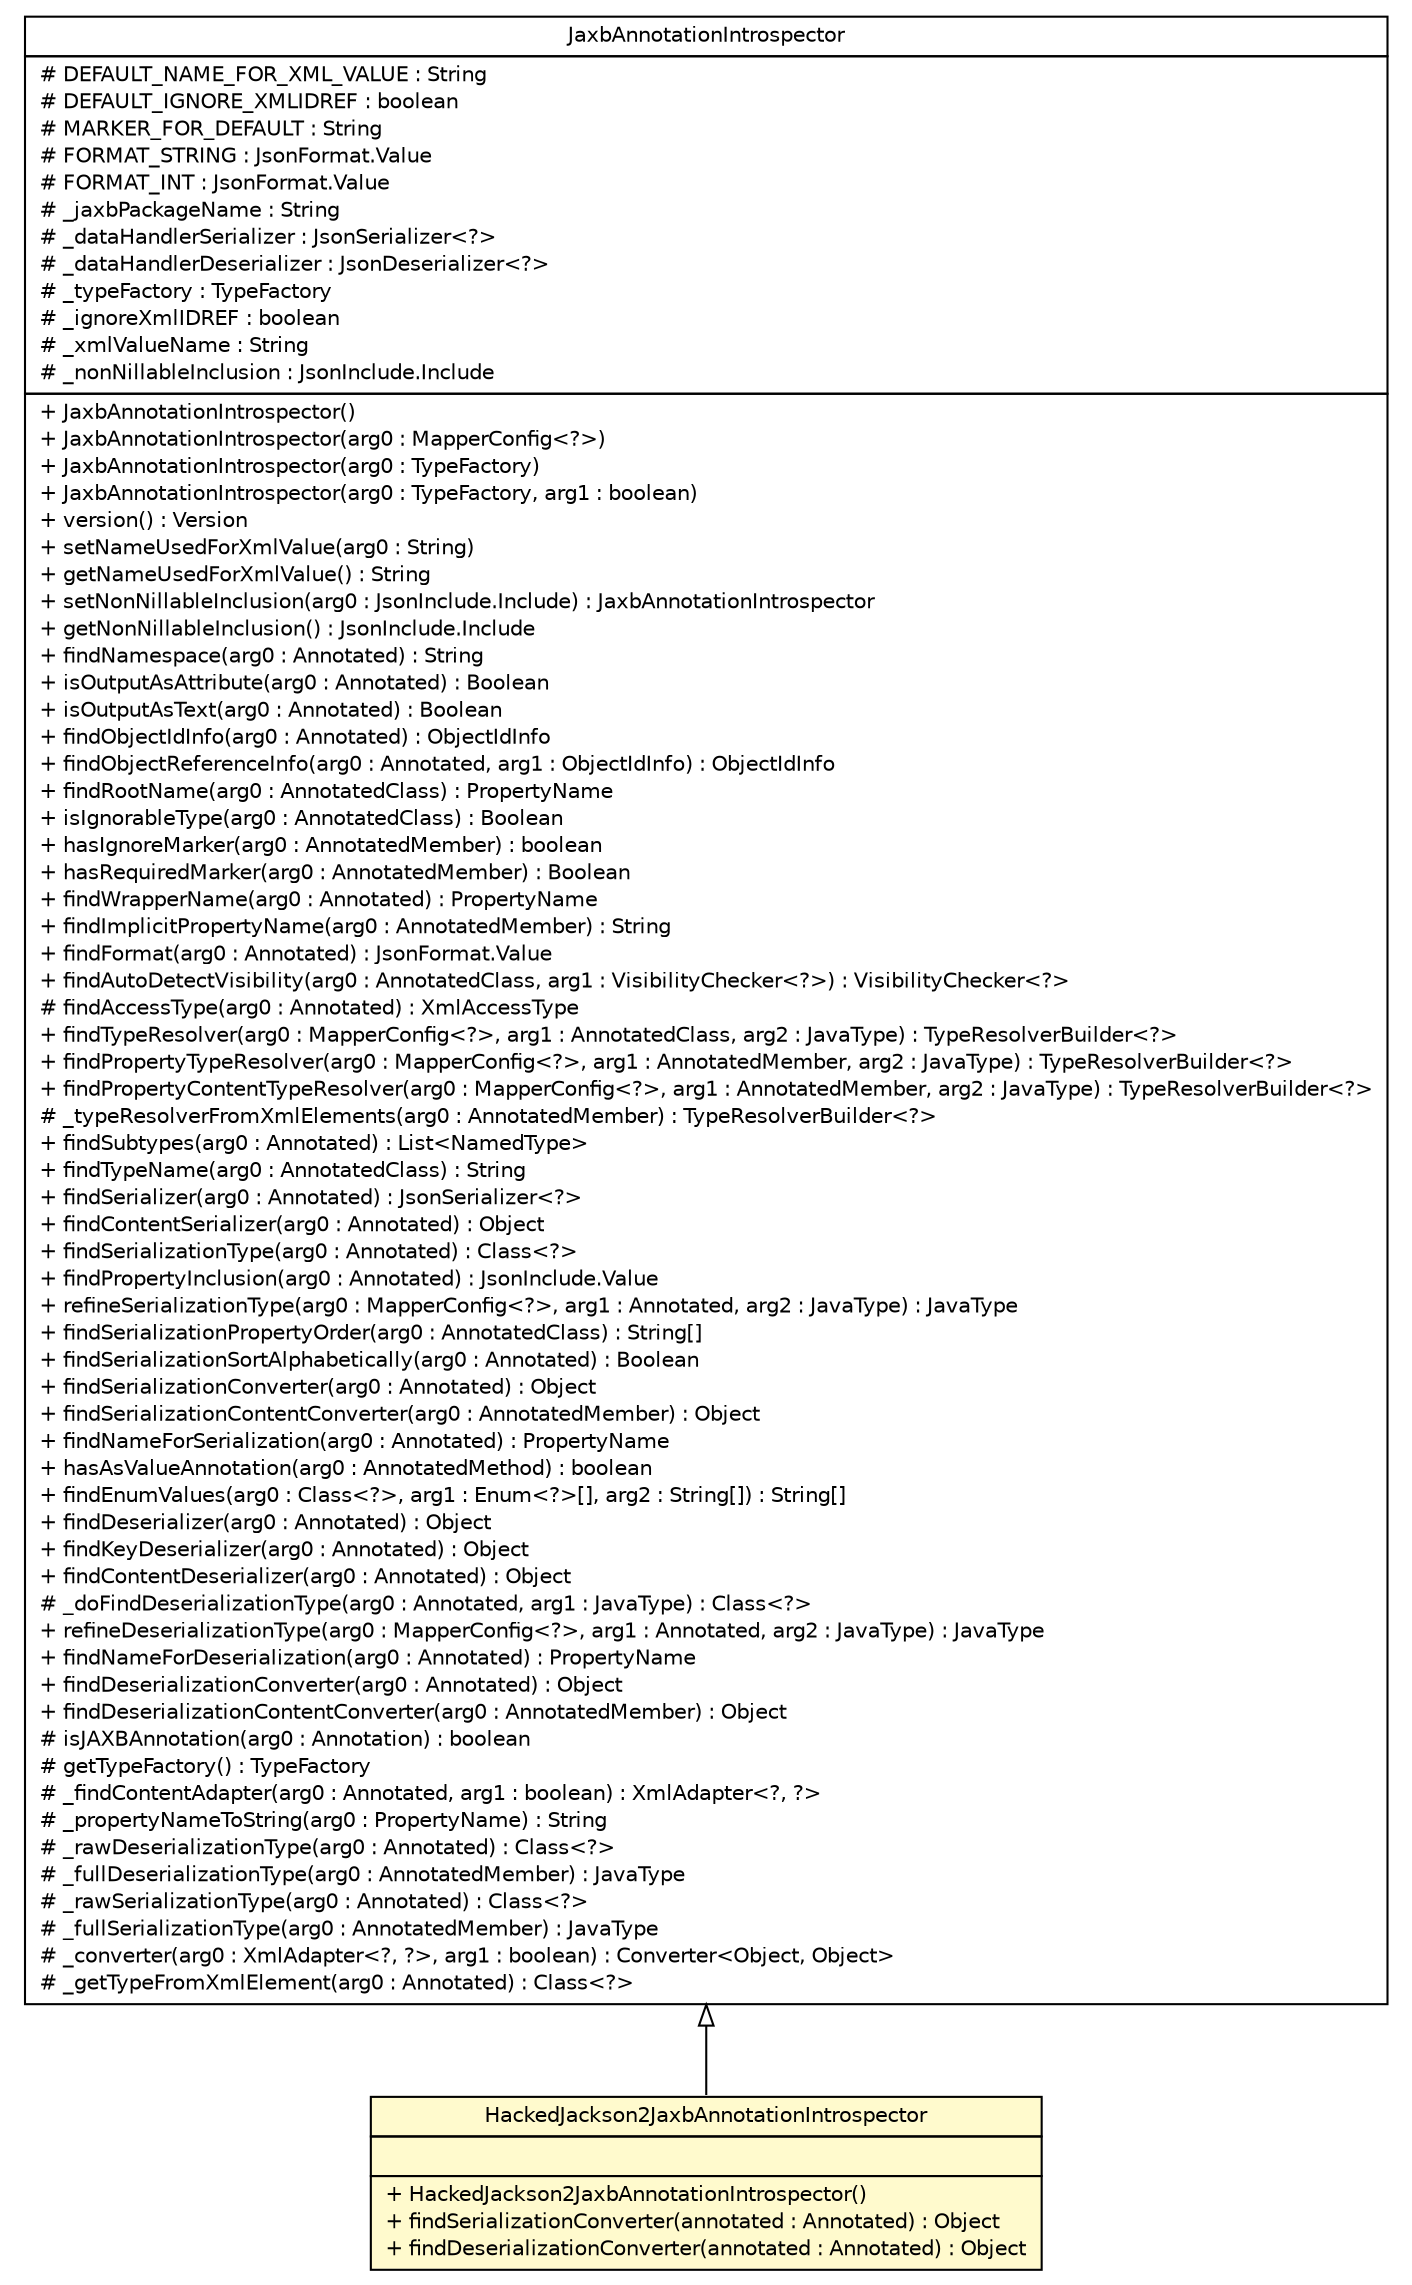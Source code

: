 #!/usr/local/bin/dot
#
# Class diagram 
# Generated by UMLGraph version R5_6-24-gf6e263 (http://www.umlgraph.org/)
#

digraph G {
	edge [fontname="Helvetica",fontsize=10,labelfontname="Helvetica",labelfontsize=10];
	node [fontname="Helvetica",fontsize=10,shape=plaintext];
	nodesep=0.25;
	ranksep=0.5;
	// top.infra.jackson2.HackedJackson2JaxbAnnotationIntrospector
	c16 [label=<<table title="top.infra.jackson2.HackedJackson2JaxbAnnotationIntrospector" border="0" cellborder="1" cellspacing="0" cellpadding="2" port="p" bgcolor="lemonChiffon" href="./HackedJackson2JaxbAnnotationIntrospector.html">
		<tr><td><table border="0" cellspacing="0" cellpadding="1">
<tr><td align="center" balign="center"> HackedJackson2JaxbAnnotationIntrospector </td></tr>
		</table></td></tr>
		<tr><td><table border="0" cellspacing="0" cellpadding="1">
<tr><td align="left" balign="left">  </td></tr>
		</table></td></tr>
		<tr><td><table border="0" cellspacing="0" cellpadding="1">
<tr><td align="left" balign="left"> + HackedJackson2JaxbAnnotationIntrospector() </td></tr>
<tr><td align="left" balign="left"> + findSerializationConverter(annotated : Annotated) : Object </td></tr>
<tr><td align="left" balign="left"> + findDeserializationConverter(annotated : Annotated) : Object </td></tr>
		</table></td></tr>
		</table>>, URL="./HackedJackson2JaxbAnnotationIntrospector.html", fontname="Helvetica", fontcolor="black", fontsize=10.0];
	//top.infra.jackson2.HackedJackson2JaxbAnnotationIntrospector extends com.fasterxml.jackson.module.jaxb.JaxbAnnotationIntrospector
	c19:p -> c16:p [dir=back,arrowtail=empty];
	// com.fasterxml.jackson.module.jaxb.JaxbAnnotationIntrospector
	c19 [label=<<table title="com.fasterxml.jackson.module.jaxb.JaxbAnnotationIntrospector" border="0" cellborder="1" cellspacing="0" cellpadding="2" port="p" href="http://java.sun.com/j2se/1.4.2/docs/api/com/fasterxml/jackson/module/jaxb/JaxbAnnotationIntrospector.html">
		<tr><td><table border="0" cellspacing="0" cellpadding="1">
<tr><td align="center" balign="center"> JaxbAnnotationIntrospector </td></tr>
		</table></td></tr>
		<tr><td><table border="0" cellspacing="0" cellpadding="1">
<tr><td align="left" balign="left"> # DEFAULT_NAME_FOR_XML_VALUE : String </td></tr>
<tr><td align="left" balign="left"> # DEFAULT_IGNORE_XMLIDREF : boolean </td></tr>
<tr><td align="left" balign="left"> # MARKER_FOR_DEFAULT : String </td></tr>
<tr><td align="left" balign="left"> # FORMAT_STRING : JsonFormat.Value </td></tr>
<tr><td align="left" balign="left"> # FORMAT_INT : JsonFormat.Value </td></tr>
<tr><td align="left" balign="left"> # _jaxbPackageName : String </td></tr>
<tr><td align="left" balign="left"> # _dataHandlerSerializer : JsonSerializer&lt;?&gt; </td></tr>
<tr><td align="left" balign="left"> # _dataHandlerDeserializer : JsonDeserializer&lt;?&gt; </td></tr>
<tr><td align="left" balign="left"> # _typeFactory : TypeFactory </td></tr>
<tr><td align="left" balign="left"> # _ignoreXmlIDREF : boolean </td></tr>
<tr><td align="left" balign="left"> # _xmlValueName : String </td></tr>
<tr><td align="left" balign="left"> # _nonNillableInclusion : JsonInclude.Include </td></tr>
		</table></td></tr>
		<tr><td><table border="0" cellspacing="0" cellpadding="1">
<tr><td align="left" balign="left"> + JaxbAnnotationIntrospector() </td></tr>
<tr><td align="left" balign="left"> + JaxbAnnotationIntrospector(arg0 : MapperConfig&lt;?&gt;) </td></tr>
<tr><td align="left" balign="left"> + JaxbAnnotationIntrospector(arg0 : TypeFactory) </td></tr>
<tr><td align="left" balign="left"> + JaxbAnnotationIntrospector(arg0 : TypeFactory, arg1 : boolean) </td></tr>
<tr><td align="left" balign="left"> + version() : Version </td></tr>
<tr><td align="left" balign="left"> + setNameUsedForXmlValue(arg0 : String) </td></tr>
<tr><td align="left" balign="left"> + getNameUsedForXmlValue() : String </td></tr>
<tr><td align="left" balign="left"> + setNonNillableInclusion(arg0 : JsonInclude.Include) : JaxbAnnotationIntrospector </td></tr>
<tr><td align="left" balign="left"> + getNonNillableInclusion() : JsonInclude.Include </td></tr>
<tr><td align="left" balign="left"> + findNamespace(arg0 : Annotated) : String </td></tr>
<tr><td align="left" balign="left"> + isOutputAsAttribute(arg0 : Annotated) : Boolean </td></tr>
<tr><td align="left" balign="left"> + isOutputAsText(arg0 : Annotated) : Boolean </td></tr>
<tr><td align="left" balign="left"> + findObjectIdInfo(arg0 : Annotated) : ObjectIdInfo </td></tr>
<tr><td align="left" balign="left"> + findObjectReferenceInfo(arg0 : Annotated, arg1 : ObjectIdInfo) : ObjectIdInfo </td></tr>
<tr><td align="left" balign="left"> + findRootName(arg0 : AnnotatedClass) : PropertyName </td></tr>
<tr><td align="left" balign="left"> + isIgnorableType(arg0 : AnnotatedClass) : Boolean </td></tr>
<tr><td align="left" balign="left"> + hasIgnoreMarker(arg0 : AnnotatedMember) : boolean </td></tr>
<tr><td align="left" balign="left"> + hasRequiredMarker(arg0 : AnnotatedMember) : Boolean </td></tr>
<tr><td align="left" balign="left"> + findWrapperName(arg0 : Annotated) : PropertyName </td></tr>
<tr><td align="left" balign="left"> + findImplicitPropertyName(arg0 : AnnotatedMember) : String </td></tr>
<tr><td align="left" balign="left"> + findFormat(arg0 : Annotated) : JsonFormat.Value </td></tr>
<tr><td align="left" balign="left"> + findAutoDetectVisibility(arg0 : AnnotatedClass, arg1 : VisibilityChecker&lt;?&gt;) : VisibilityChecker&lt;?&gt; </td></tr>
<tr><td align="left" balign="left"> # findAccessType(arg0 : Annotated) : XmlAccessType </td></tr>
<tr><td align="left" balign="left"> + findTypeResolver(arg0 : MapperConfig&lt;?&gt;, arg1 : AnnotatedClass, arg2 : JavaType) : TypeResolverBuilder&lt;?&gt; </td></tr>
<tr><td align="left" balign="left"> + findPropertyTypeResolver(arg0 : MapperConfig&lt;?&gt;, arg1 : AnnotatedMember, arg2 : JavaType) : TypeResolverBuilder&lt;?&gt; </td></tr>
<tr><td align="left" balign="left"> + findPropertyContentTypeResolver(arg0 : MapperConfig&lt;?&gt;, arg1 : AnnotatedMember, arg2 : JavaType) : TypeResolverBuilder&lt;?&gt; </td></tr>
<tr><td align="left" balign="left"> # _typeResolverFromXmlElements(arg0 : AnnotatedMember) : TypeResolverBuilder&lt;?&gt; </td></tr>
<tr><td align="left" balign="left"> + findSubtypes(arg0 : Annotated) : List&lt;NamedType&gt; </td></tr>
<tr><td align="left" balign="left"> + findTypeName(arg0 : AnnotatedClass) : String </td></tr>
<tr><td align="left" balign="left"> + findSerializer(arg0 : Annotated) : JsonSerializer&lt;?&gt; </td></tr>
<tr><td align="left" balign="left"> + findContentSerializer(arg0 : Annotated) : Object </td></tr>
<tr><td align="left" balign="left"> + findSerializationType(arg0 : Annotated) : Class&lt;?&gt; </td></tr>
<tr><td align="left" balign="left"> + findPropertyInclusion(arg0 : Annotated) : JsonInclude.Value </td></tr>
<tr><td align="left" balign="left"> + refineSerializationType(arg0 : MapperConfig&lt;?&gt;, arg1 : Annotated, arg2 : JavaType) : JavaType </td></tr>
<tr><td align="left" balign="left"> + findSerializationPropertyOrder(arg0 : AnnotatedClass) : String[] </td></tr>
<tr><td align="left" balign="left"> + findSerializationSortAlphabetically(arg0 : Annotated) : Boolean </td></tr>
<tr><td align="left" balign="left"> + findSerializationConverter(arg0 : Annotated) : Object </td></tr>
<tr><td align="left" balign="left"> + findSerializationContentConverter(arg0 : AnnotatedMember) : Object </td></tr>
<tr><td align="left" balign="left"> + findNameForSerialization(arg0 : Annotated) : PropertyName </td></tr>
<tr><td align="left" balign="left"> + hasAsValueAnnotation(arg0 : AnnotatedMethod) : boolean </td></tr>
<tr><td align="left" balign="left"> + findEnumValues(arg0 : Class&lt;?&gt;, arg1 : Enum&lt;?&gt;[], arg2 : String[]) : String[] </td></tr>
<tr><td align="left" balign="left"> + findDeserializer(arg0 : Annotated) : Object </td></tr>
<tr><td align="left" balign="left"> + findKeyDeserializer(arg0 : Annotated) : Object </td></tr>
<tr><td align="left" balign="left"> + findContentDeserializer(arg0 : Annotated) : Object </td></tr>
<tr><td align="left" balign="left"> # _doFindDeserializationType(arg0 : Annotated, arg1 : JavaType) : Class&lt;?&gt; </td></tr>
<tr><td align="left" balign="left"> + refineDeserializationType(arg0 : MapperConfig&lt;?&gt;, arg1 : Annotated, arg2 : JavaType) : JavaType </td></tr>
<tr><td align="left" balign="left"> + findNameForDeserialization(arg0 : Annotated) : PropertyName </td></tr>
<tr><td align="left" balign="left"> + findDeserializationConverter(arg0 : Annotated) : Object </td></tr>
<tr><td align="left" balign="left"> + findDeserializationContentConverter(arg0 : AnnotatedMember) : Object </td></tr>
<tr><td align="left" balign="left"> # isJAXBAnnotation(arg0 : Annotation) : boolean </td></tr>
<tr><td align="left" balign="left"> # getTypeFactory() : TypeFactory </td></tr>
<tr><td align="left" balign="left"> # _findContentAdapter(arg0 : Annotated, arg1 : boolean) : XmlAdapter&lt;?, ?&gt; </td></tr>
<tr><td align="left" balign="left"> # _propertyNameToString(arg0 : PropertyName) : String </td></tr>
<tr><td align="left" balign="left"> # _rawDeserializationType(arg0 : Annotated) : Class&lt;?&gt; </td></tr>
<tr><td align="left" balign="left"> # _fullDeserializationType(arg0 : AnnotatedMember) : JavaType </td></tr>
<tr><td align="left" balign="left"> # _rawSerializationType(arg0 : Annotated) : Class&lt;?&gt; </td></tr>
<tr><td align="left" balign="left"> # _fullSerializationType(arg0 : AnnotatedMember) : JavaType </td></tr>
<tr><td align="left" balign="left"> # _converter(arg0 : XmlAdapter&lt;?, ?&gt;, arg1 : boolean) : Converter&lt;Object, Object&gt; </td></tr>
<tr><td align="left" balign="left"> # _getTypeFromXmlElement(arg0 : Annotated) : Class&lt;?&gt; </td></tr>
		</table></td></tr>
		</table>>, URL="http://java.sun.com/j2se/1.4.2/docs/api/com/fasterxml/jackson/module/jaxb/JaxbAnnotationIntrospector.html", fontname="Helvetica", fontcolor="black", fontsize=10.0];
}


